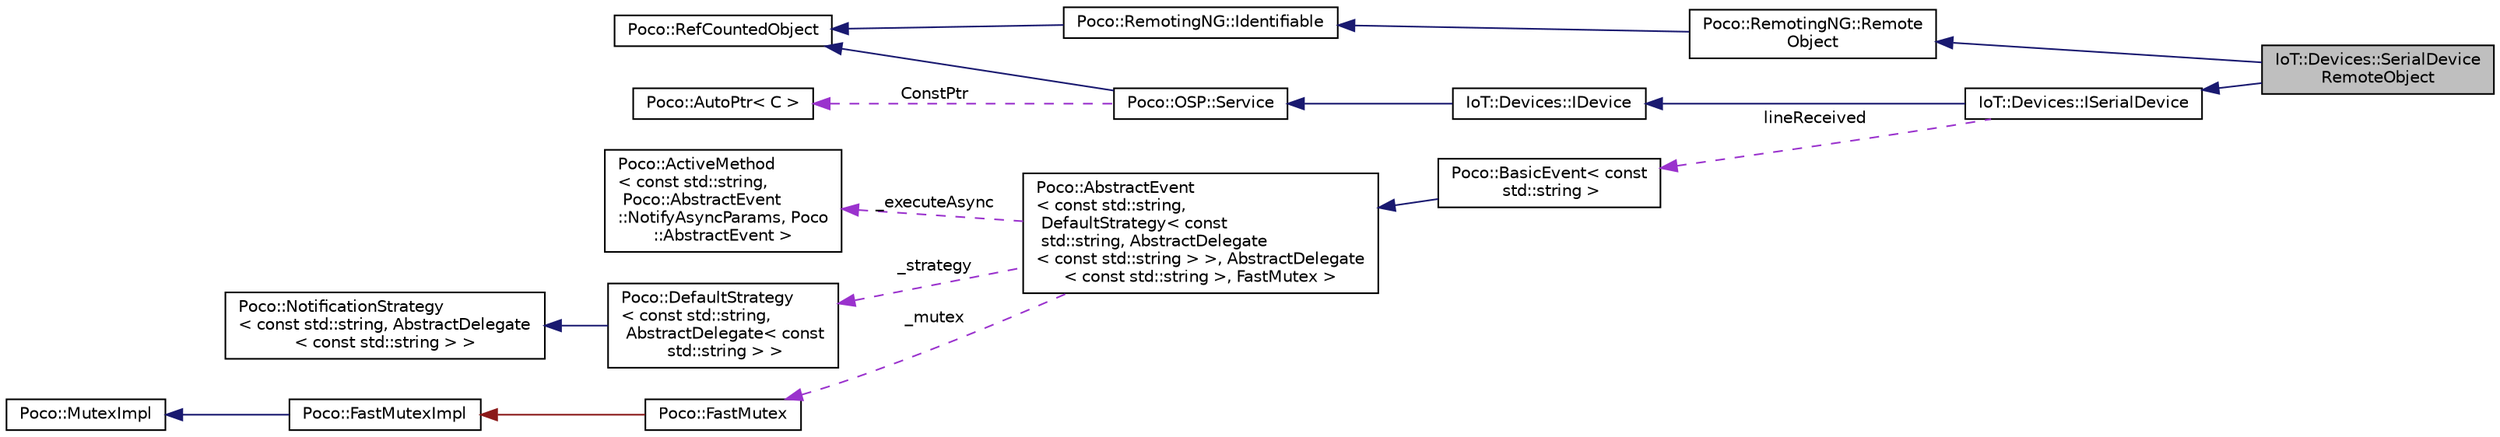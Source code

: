 digraph "IoT::Devices::SerialDeviceRemoteObject"
{
 // LATEX_PDF_SIZE
  edge [fontname="Helvetica",fontsize="10",labelfontname="Helvetica",labelfontsize="10"];
  node [fontname="Helvetica",fontsize="10",shape=record];
  rankdir="LR";
  Node1 [label="IoT::Devices::SerialDevice\lRemoteObject",height=0.2,width=0.4,color="black", fillcolor="grey75", style="filled", fontcolor="black",tooltip=" "];
  Node2 -> Node1 [dir="back",color="midnightblue",fontsize="10",style="solid"];
  Node2 [label="IoT::Devices::ISerialDevice",height=0.2,width=0.4,color="black", fillcolor="white", style="filled",URL="$classIoT_1_1Devices_1_1ISerialDevice.html",tooltip=" "];
  Node3 -> Node2 [dir="back",color="midnightblue",fontsize="10",style="solid"];
  Node3 [label="IoT::Devices::IDevice",height=0.2,width=0.4,color="black", fillcolor="white", style="filled",URL="$classIoT_1_1Devices_1_1IDevice.html",tooltip=" "];
  Node4 -> Node3 [dir="back",color="midnightblue",fontsize="10",style="solid"];
  Node4 [label="Poco::OSP::Service",height=0.2,width=0.4,color="black", fillcolor="white", style="filled",URL="$classPoco_1_1OSP_1_1Service.html",tooltip=" "];
  Node5 -> Node4 [dir="back",color="midnightblue",fontsize="10",style="solid"];
  Node5 [label="Poco::RefCountedObject",height=0.2,width=0.4,color="black", fillcolor="white", style="filled",URL="$classPoco_1_1RefCountedObject.html",tooltip=" "];
  Node6 -> Node4 [dir="back",color="darkorchid3",fontsize="10",style="dashed",label=" ConstPtr" ];
  Node6 [label="Poco::AutoPtr\< C \>",height=0.2,width=0.4,color="black", fillcolor="white", style="filled",URL="$classPoco_1_1AutoPtr.html",tooltip=" "];
  Node7 -> Node2 [dir="back",color="darkorchid3",fontsize="10",style="dashed",label=" lineReceived" ];
  Node7 [label="Poco::BasicEvent\< const\l std::string \>",height=0.2,width=0.4,color="black", fillcolor="white", style="filled",URL="$classPoco_1_1BasicEvent.html",tooltip=" "];
  Node8 -> Node7 [dir="back",color="midnightblue",fontsize="10",style="solid"];
  Node8 [label="Poco::AbstractEvent\l\< const std::string,\l DefaultStrategy\< const\l std::string, AbstractDelegate\l\< const std::string \> \>, AbstractDelegate\l\< const std::string \>, FastMutex \>",height=0.2,width=0.4,color="black", fillcolor="white", style="filled",URL="$classPoco_1_1AbstractEvent.html",tooltip=" "];
  Node9 -> Node8 [dir="back",color="darkorchid3",fontsize="10",style="dashed",label=" _executeAsync" ];
  Node9 [label="Poco::ActiveMethod\l\< const std::string,\l Poco::AbstractEvent\l::NotifyAsyncParams, Poco\l::AbstractEvent \>",height=0.2,width=0.4,color="black", fillcolor="white", style="filled",URL="$classPoco_1_1ActiveMethod.html",tooltip=" "];
  Node10 -> Node8 [dir="back",color="darkorchid3",fontsize="10",style="dashed",label=" _strategy" ];
  Node10 [label="Poco::DefaultStrategy\l\< const std::string,\l AbstractDelegate\< const\l std::string \> \>",height=0.2,width=0.4,color="black", fillcolor="white", style="filled",URL="$classPoco_1_1DefaultStrategy.html",tooltip=" "];
  Node11 -> Node10 [dir="back",color="midnightblue",fontsize="10",style="solid"];
  Node11 [label="Poco::NotificationStrategy\l\< const std::string, AbstractDelegate\l\< const std::string \> \>",height=0.2,width=0.4,color="black", fillcolor="white", style="filled",URL="$classPoco_1_1NotificationStrategy.html",tooltip=" "];
  Node12 -> Node8 [dir="back",color="darkorchid3",fontsize="10",style="dashed",label=" _mutex" ];
  Node12 [label="Poco::FastMutex",height=0.2,width=0.4,color="black", fillcolor="white", style="filled",URL="$classPoco_1_1FastMutex.html",tooltip=" "];
  Node13 -> Node12 [dir="back",color="firebrick4",fontsize="10",style="solid"];
  Node13 [label="Poco::FastMutexImpl",height=0.2,width=0.4,color="black", fillcolor="white", style="filled",URL="$classPoco_1_1FastMutexImpl.html",tooltip=" "];
  Node14 -> Node13 [dir="back",color="midnightblue",fontsize="10",style="solid"];
  Node14 [label="Poco::MutexImpl",height=0.2,width=0.4,color="black", fillcolor="white", style="filled",URL="$classPoco_1_1MutexImpl.html",tooltip=" "];
  Node15 -> Node1 [dir="back",color="midnightblue",fontsize="10",style="solid"];
  Node15 [label="Poco::RemotingNG::Remote\lObject",height=0.2,width=0.4,color="black", fillcolor="white", style="filled",URL="$classPoco_1_1RemotingNG_1_1RemoteObject.html",tooltip=" "];
  Node16 -> Node15 [dir="back",color="midnightblue",fontsize="10",style="solid"];
  Node16 [label="Poco::RemotingNG::Identifiable",height=0.2,width=0.4,color="black", fillcolor="white", style="filled",URL="$classPoco_1_1RemotingNG_1_1Identifiable.html",tooltip=" "];
  Node5 -> Node16 [dir="back",color="midnightblue",fontsize="10",style="solid"];
}
